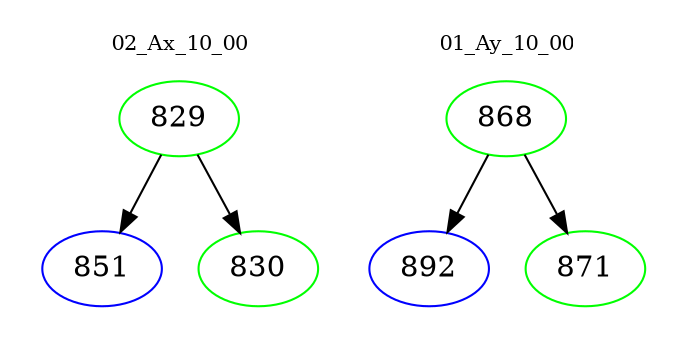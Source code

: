 digraph{
subgraph cluster_0 {
color = white
label = "02_Ax_10_00";
fontsize=10;
T0_829 [label="829", color="green"]
T0_829 -> T0_851 [color="black"]
T0_851 [label="851", color="blue"]
T0_829 -> T0_830 [color="black"]
T0_830 [label="830", color="green"]
}
subgraph cluster_1 {
color = white
label = "01_Ay_10_00";
fontsize=10;
T1_868 [label="868", color="green"]
T1_868 -> T1_892 [color="black"]
T1_892 [label="892", color="blue"]
T1_868 -> T1_871 [color="black"]
T1_871 [label="871", color="green"]
}
}
